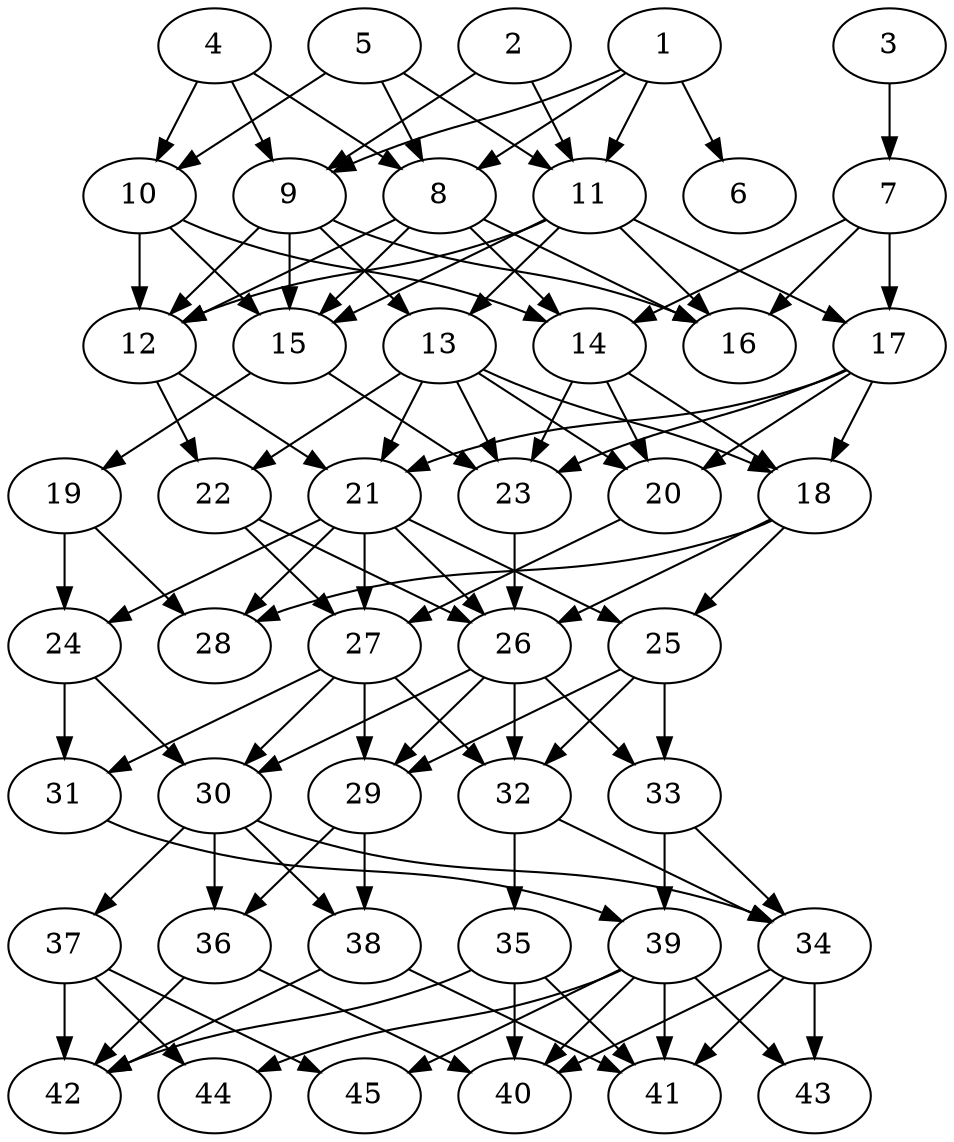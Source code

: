 // DAG automatically generated by daggen at Thu Oct  3 14:07:23 2019
// ./daggen --dot -n 45 --ccr 0.4 --fat 0.5 --regular 0.9 --density 0.6 --mindata 5242880 --maxdata 52428800 
digraph G {
  1 [size="39726080", alpha="0.03", expect_size="15890432"] 
  1 -> 6 [size ="15890432"]
  1 -> 8 [size ="15890432"]
  1 -> 9 [size ="15890432"]
  1 -> 11 [size ="15890432"]
  2 [size="86103040", alpha="0.14", expect_size="34441216"] 
  2 -> 9 [size ="34441216"]
  2 -> 11 [size ="34441216"]
  3 [size="62630400", alpha="0.11", expect_size="25052160"] 
  3 -> 7 [size ="25052160"]
  4 [size="67568640", alpha="0.12", expect_size="27027456"] 
  4 -> 8 [size ="27027456"]
  4 -> 9 [size ="27027456"]
  4 -> 10 [size ="27027456"]
  5 [size="81105920", alpha="0.19", expect_size="32442368"] 
  5 -> 8 [size ="32442368"]
  5 -> 10 [size ="32442368"]
  5 -> 11 [size ="32442368"]
  6 [size="25088000", alpha="0.13", expect_size="10035200"] 
  7 [size="105863680", alpha="0.16", expect_size="42345472"] 
  7 -> 14 [size ="42345472"]
  7 -> 16 [size ="42345472"]
  7 -> 17 [size ="42345472"]
  8 [size="116177920", alpha="0.05", expect_size="46471168"] 
  8 -> 12 [size ="46471168"]
  8 -> 14 [size ="46471168"]
  8 -> 15 [size ="46471168"]
  8 -> 16 [size ="46471168"]
  9 [size="97210880", alpha="0.02", expect_size="38884352"] 
  9 -> 12 [size ="38884352"]
  9 -> 13 [size ="38884352"]
  9 -> 15 [size ="38884352"]
  9 -> 16 [size ="38884352"]
  10 [size="117693440", alpha="0.13", expect_size="47077376"] 
  10 -> 12 [size ="47077376"]
  10 -> 14 [size ="47077376"]
  10 -> 15 [size ="47077376"]
  11 [size="79700480", alpha="0.18", expect_size="31880192"] 
  11 -> 12 [size ="31880192"]
  11 -> 13 [size ="31880192"]
  11 -> 15 [size ="31880192"]
  11 -> 16 [size ="31880192"]
  11 -> 17 [size ="31880192"]
  12 [size="97681920", alpha="0.03", expect_size="39072768"] 
  12 -> 21 [size ="39072768"]
  12 -> 22 [size ="39072768"]
  13 [size="64314880", alpha="0.13", expect_size="25725952"] 
  13 -> 18 [size ="25725952"]
  13 -> 20 [size ="25725952"]
  13 -> 21 [size ="25725952"]
  13 -> 22 [size ="25725952"]
  13 -> 23 [size ="25725952"]
  14 [size="13708800", alpha="0.11", expect_size="5483520"] 
  14 -> 18 [size ="5483520"]
  14 -> 20 [size ="5483520"]
  14 -> 23 [size ="5483520"]
  15 [size="83402240", alpha="0.13", expect_size="33360896"] 
  15 -> 19 [size ="33360896"]
  15 -> 23 [size ="33360896"]
  16 [size="75745280", alpha="0.16", expect_size="30298112"] 
  17 [size="32343040", alpha="0.20", expect_size="12937216"] 
  17 -> 18 [size ="12937216"]
  17 -> 20 [size ="12937216"]
  17 -> 21 [size ="12937216"]
  17 -> 23 [size ="12937216"]
  18 [size="125120000", alpha="0.15", expect_size="50048000"] 
  18 -> 25 [size ="50048000"]
  18 -> 26 [size ="50048000"]
  18 -> 28 [size ="50048000"]
  19 [size="37137920", alpha="0.09", expect_size="14855168"] 
  19 -> 24 [size ="14855168"]
  19 -> 28 [size ="14855168"]
  20 [size="49082880", alpha="0.03", expect_size="19633152"] 
  20 -> 27 [size ="19633152"]
  21 [size="127372800", alpha="0.02", expect_size="50949120"] 
  21 -> 24 [size ="50949120"]
  21 -> 25 [size ="50949120"]
  21 -> 26 [size ="50949120"]
  21 -> 27 [size ="50949120"]
  21 -> 28 [size ="50949120"]
  22 [size="113671680", alpha="0.14", expect_size="45468672"] 
  22 -> 26 [size ="45468672"]
  22 -> 27 [size ="45468672"]
  23 [size="129569280", alpha="0.14", expect_size="51827712"] 
  23 -> 26 [size ="51827712"]
  24 [size="89226240", alpha="0.03", expect_size="35690496"] 
  24 -> 30 [size ="35690496"]
  24 -> 31 [size ="35690496"]
  25 [size="35601920", alpha="0.04", expect_size="14240768"] 
  25 -> 29 [size ="14240768"]
  25 -> 32 [size ="14240768"]
  25 -> 33 [size ="14240768"]
  26 [size="109378560", alpha="0.06", expect_size="43751424"] 
  26 -> 29 [size ="43751424"]
  26 -> 30 [size ="43751424"]
  26 -> 32 [size ="43751424"]
  26 -> 33 [size ="43751424"]
  27 [size="83832320", alpha="0.05", expect_size="33532928"] 
  27 -> 29 [size ="33532928"]
  27 -> 30 [size ="33532928"]
  27 -> 31 [size ="33532928"]
  27 -> 32 [size ="33532928"]
  28 [size="83304960", alpha="0.01", expect_size="33321984"] 
  29 [size="53452800", alpha="0.11", expect_size="21381120"] 
  29 -> 36 [size ="21381120"]
  29 -> 38 [size ="21381120"]
  30 [size="103690240", alpha="0.19", expect_size="41476096"] 
  30 -> 34 [size ="41476096"]
  30 -> 36 [size ="41476096"]
  30 -> 37 [size ="41476096"]
  30 -> 38 [size ="41476096"]
  31 [size="122347520", alpha="0.18", expect_size="48939008"] 
  31 -> 39 [size ="48939008"]
  32 [size="18081280", alpha="0.12", expect_size="7232512"] 
  32 -> 34 [size ="7232512"]
  32 -> 35 [size ="7232512"]
  33 [size="99811840", alpha="0.14", expect_size="39924736"] 
  33 -> 34 [size ="39924736"]
  33 -> 39 [size ="39924736"]
  34 [size="63173120", alpha="0.16", expect_size="25269248"] 
  34 -> 40 [size ="25269248"]
  34 -> 41 [size ="25269248"]
  34 -> 43 [size ="25269248"]
  35 [size="80591360", alpha="0.10", expect_size="32236544"] 
  35 -> 40 [size ="32236544"]
  35 -> 41 [size ="32236544"]
  35 -> 42 [size ="32236544"]
  36 [size="102097920", alpha="0.15", expect_size="40839168"] 
  36 -> 40 [size ="40839168"]
  36 -> 42 [size ="40839168"]
  37 [size="21716480", alpha="0.03", expect_size="8686592"] 
  37 -> 42 [size ="8686592"]
  37 -> 44 [size ="8686592"]
  37 -> 45 [size ="8686592"]
  38 [size="50163200", alpha="0.11", expect_size="20065280"] 
  38 -> 41 [size ="20065280"]
  38 -> 42 [size ="20065280"]
  39 [size="54586880", alpha="0.02", expect_size="21834752"] 
  39 -> 40 [size ="21834752"]
  39 -> 41 [size ="21834752"]
  39 -> 43 [size ="21834752"]
  39 -> 44 [size ="21834752"]
  39 -> 45 [size ="21834752"]
  40 [size="119088640", alpha="0.19", expect_size="47635456"] 
  41 [size="112330240", alpha="0.16", expect_size="44932096"] 
  42 [size="100907520", alpha="0.09", expect_size="40363008"] 
  43 [size="51430400", alpha="0.03", expect_size="20572160"] 
  44 [size="15109120", alpha="0.09", expect_size="6043648"] 
  45 [size="110510080", alpha="0.19", expect_size="44204032"] 
}

